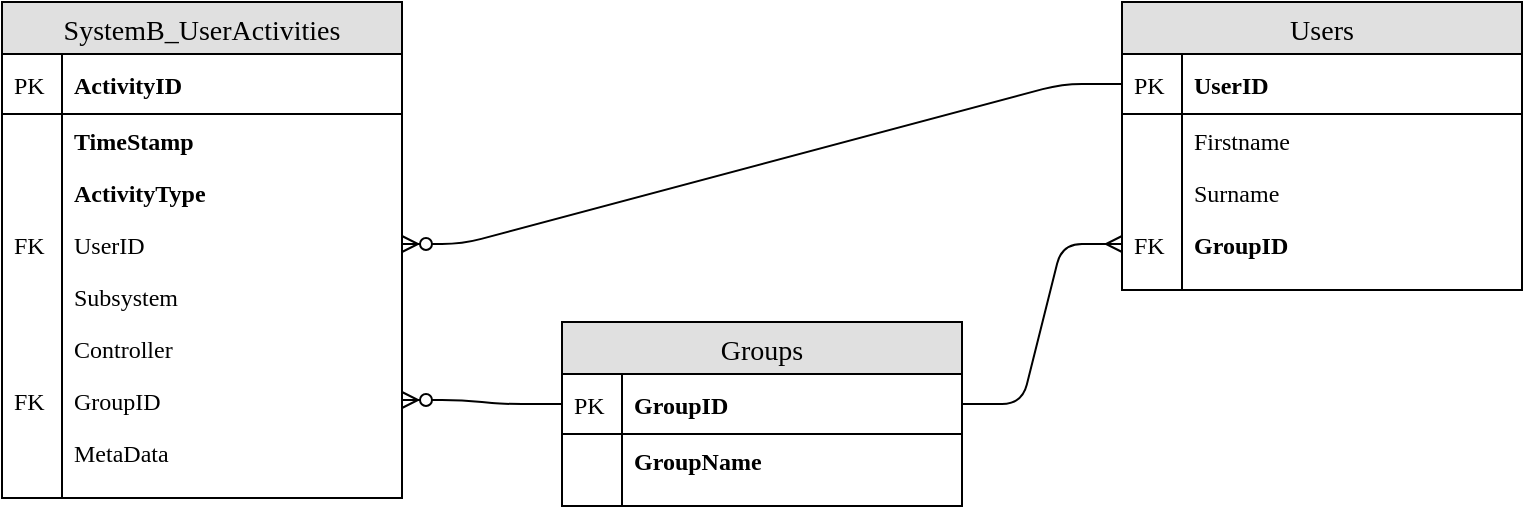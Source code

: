 <mxfile version="20.2.3" type="device"><diagram name="Page-1" id="e56a1550-8fbb-45ad-956c-1786394a9013"><mxGraphModel dx="1422" dy="865" grid="1" gridSize="10" guides="1" tooltips="1" connect="1" arrows="1" fold="1" page="1" pageScale="1" pageWidth="1100" pageHeight="850" background="#ffffff" math="0" shadow="0"><root><mxCell id="0"/><mxCell id="1" parent="0"/><mxCell id="RlZIQwKUt1zQtyLeiWay-13" value="Users" style="swimlane;fontStyle=0;childLayout=stackLayout;horizontal=1;startSize=26;fillColor=#e0e0e0;horizontalStack=0;resizeParent=1;resizeParentMax=0;resizeLast=0;collapsible=1;marginBottom=0;swimlaneFillColor=#ffffff;align=center;fontSize=14;fontFamily=Times New Roman;" parent="1" vertex="1"><mxGeometry x="680" y="120" width="200" height="144" as="geometry"/></mxCell><mxCell id="RlZIQwKUt1zQtyLeiWay-14" value="UserID" style="shape=partialRectangle;top=0;left=0;right=0;bottom=1;align=left;verticalAlign=middle;fillColor=none;spacingLeft=34;spacingRight=4;overflow=hidden;rotatable=0;points=[[0,0.5],[1,0.5]];portConstraint=eastwest;dropTarget=0;fontStyle=1;fontSize=12;fontFamily=Times New Roman;" parent="RlZIQwKUt1zQtyLeiWay-13" vertex="1"><mxGeometry y="26" width="200" height="30" as="geometry"/></mxCell><mxCell id="RlZIQwKUt1zQtyLeiWay-15" value="PK" style="shape=partialRectangle;top=0;left=0;bottom=0;fillColor=none;align=left;verticalAlign=middle;spacingLeft=4;spacingRight=4;overflow=hidden;rotatable=0;points=[];portConstraint=eastwest;part=1;fontSize=12;fontFamily=Times New Roman;" parent="RlZIQwKUt1zQtyLeiWay-14" vertex="1" connectable="0"><mxGeometry width="30" height="30" as="geometry"/></mxCell><mxCell id="RlZIQwKUt1zQtyLeiWay-16" value="Firstname" style="shape=partialRectangle;top=0;left=0;right=0;bottom=0;align=left;verticalAlign=top;fillColor=none;spacingLeft=34;spacingRight=4;overflow=hidden;rotatable=0;points=[[0,0.5],[1,0.5]];portConstraint=eastwest;dropTarget=0;fontSize=12;fontFamily=Times New Roman;" parent="RlZIQwKUt1zQtyLeiWay-13" vertex="1"><mxGeometry y="56" width="200" height="26" as="geometry"/></mxCell><mxCell id="RlZIQwKUt1zQtyLeiWay-17" value="" style="shape=partialRectangle;top=0;left=0;bottom=0;fillColor=none;align=left;verticalAlign=top;spacingLeft=4;spacingRight=4;overflow=hidden;rotatable=0;points=[];portConstraint=eastwest;part=1;fontSize=12;fontFamily=Times New Roman;" parent="RlZIQwKUt1zQtyLeiWay-16" vertex="1" connectable="0"><mxGeometry width="30" height="26" as="geometry"/></mxCell><mxCell id="RlZIQwKUt1zQtyLeiWay-18" value="Surname" style="shape=partialRectangle;top=0;left=0;right=0;bottom=0;align=left;verticalAlign=top;fillColor=none;spacingLeft=34;spacingRight=4;overflow=hidden;rotatable=0;points=[[0,0.5],[1,0.5]];portConstraint=eastwest;dropTarget=0;fontSize=12;fontFamily=Times New Roman;" parent="RlZIQwKUt1zQtyLeiWay-13" vertex="1"><mxGeometry y="82" width="200" height="26" as="geometry"/></mxCell><mxCell id="RlZIQwKUt1zQtyLeiWay-19" value="" style="shape=partialRectangle;top=0;left=0;bottom=0;fillColor=none;align=left;verticalAlign=top;spacingLeft=4;spacingRight=4;overflow=hidden;rotatable=0;points=[];portConstraint=eastwest;part=1;fontSize=12;fontFamily=Times New Roman;" parent="RlZIQwKUt1zQtyLeiWay-18" vertex="1" connectable="0"><mxGeometry width="30" height="26" as="geometry"/></mxCell><mxCell id="RlZIQwKUt1zQtyLeiWay-43" value="GroupID" style="shape=partialRectangle;top=0;left=0;right=0;bottom=0;align=left;verticalAlign=top;fillColor=none;spacingLeft=34;spacingRight=4;overflow=hidden;rotatable=0;points=[[0,0.5],[1,0.5]];portConstraint=eastwest;dropTarget=0;fontSize=12;fontStyle=1;fontFamily=Times New Roman;" parent="RlZIQwKUt1zQtyLeiWay-13" vertex="1"><mxGeometry y="108" width="200" height="26" as="geometry"/></mxCell><mxCell id="RlZIQwKUt1zQtyLeiWay-44" value="FK" style="shape=partialRectangle;top=0;left=0;bottom=0;fillColor=none;align=left;verticalAlign=top;spacingLeft=4;spacingRight=4;overflow=hidden;rotatable=0;points=[];portConstraint=eastwest;part=1;fontSize=12;fontFamily=Times New Roman;" parent="RlZIQwKUt1zQtyLeiWay-43" vertex="1" connectable="0"><mxGeometry width="30" height="26" as="geometry"/></mxCell><mxCell id="RlZIQwKUt1zQtyLeiWay-22" value="" style="shape=partialRectangle;top=0;left=0;right=0;bottom=0;align=left;verticalAlign=top;fillColor=none;spacingLeft=34;spacingRight=4;overflow=hidden;rotatable=0;points=[[0,0.5],[1,0.5]];portConstraint=eastwest;dropTarget=0;fontSize=12;fontFamily=Times New Roman;" parent="RlZIQwKUt1zQtyLeiWay-13" vertex="1"><mxGeometry y="134" width="200" height="10" as="geometry"/></mxCell><mxCell id="RlZIQwKUt1zQtyLeiWay-23" value="" style="shape=partialRectangle;top=0;left=0;bottom=0;fillColor=none;align=left;verticalAlign=top;spacingLeft=4;spacingRight=4;overflow=hidden;rotatable=0;points=[];portConstraint=eastwest;part=1;fontSize=12;fontFamily=Times New Roman;" parent="RlZIQwKUt1zQtyLeiWay-22" vertex="1" connectable="0"><mxGeometry width="30" height="10" as="geometry"/></mxCell><mxCell id="poyOoaXRaCSddquo0G_2-1" value="SystemB_UserActivities" style="swimlane;fontStyle=0;childLayout=stackLayout;horizontal=1;startSize=26;fillColor=#e0e0e0;horizontalStack=0;resizeParent=1;resizeParentMax=0;resizeLast=0;collapsible=1;marginBottom=0;swimlaneFillColor=#ffffff;align=center;fontSize=14;fontFamily=Times New Roman;" parent="1" vertex="1"><mxGeometry x="120" y="120" width="200" height="248" as="geometry"/></mxCell><mxCell id="poyOoaXRaCSddquo0G_2-2" value="ActivityID" style="shape=partialRectangle;top=0;left=0;right=0;bottom=1;align=left;verticalAlign=middle;fillColor=none;spacingLeft=34;spacingRight=4;overflow=hidden;rotatable=0;points=[[0,0.5],[1,0.5]];portConstraint=eastwest;dropTarget=0;fontStyle=1;fontSize=12;fontFamily=Times New Roman;" parent="poyOoaXRaCSddquo0G_2-1" vertex="1"><mxGeometry y="26" width="200" height="30" as="geometry"/></mxCell><mxCell id="poyOoaXRaCSddquo0G_2-3" value="PK" style="shape=partialRectangle;top=0;left=0;bottom=0;fillColor=none;align=left;verticalAlign=middle;spacingLeft=4;spacingRight=4;overflow=hidden;rotatable=0;points=[];portConstraint=eastwest;part=1;fontSize=12;fontFamily=Times New Roman;" parent="poyOoaXRaCSddquo0G_2-2" vertex="1" connectable="0"><mxGeometry width="30" height="30" as="geometry"/></mxCell><mxCell id="poyOoaXRaCSddquo0G_2-4" value="TimeStamp" style="shape=partialRectangle;top=0;left=0;right=0;bottom=0;align=left;verticalAlign=top;fillColor=none;spacingLeft=34;spacingRight=4;overflow=hidden;rotatable=0;points=[[0,0.5],[1,0.5]];portConstraint=eastwest;dropTarget=0;fontSize=12;fontStyle=1;fontFamily=Times New Roman;" parent="poyOoaXRaCSddquo0G_2-1" vertex="1"><mxGeometry y="56" width="200" height="26" as="geometry"/></mxCell><mxCell id="poyOoaXRaCSddquo0G_2-5" value="" style="shape=partialRectangle;top=0;left=0;bottom=0;fillColor=none;align=left;verticalAlign=top;spacingLeft=4;spacingRight=4;overflow=hidden;rotatable=0;points=[];portConstraint=eastwest;part=1;fontSize=12;fontFamily=Times New Roman;" parent="poyOoaXRaCSddquo0G_2-4" vertex="1" connectable="0"><mxGeometry width="30" height="26" as="geometry"/></mxCell><mxCell id="poyOoaXRaCSddquo0G_2-16" value="ActivityType" style="shape=partialRectangle;top=0;left=0;right=0;bottom=0;align=left;verticalAlign=top;fillColor=none;spacingLeft=34;spacingRight=4;overflow=hidden;rotatable=0;points=[[0,0.5],[1,0.5]];portConstraint=eastwest;dropTarget=0;fontSize=12;fontFamily=Times New Roman;fontStyle=1" parent="poyOoaXRaCSddquo0G_2-1" vertex="1"><mxGeometry y="82" width="200" height="26" as="geometry"/></mxCell><mxCell id="poyOoaXRaCSddquo0G_2-17" value="" style="shape=partialRectangle;top=0;left=0;bottom=0;fillColor=none;align=left;verticalAlign=top;spacingLeft=4;spacingRight=4;overflow=hidden;rotatable=0;points=[];portConstraint=eastwest;part=1;fontSize=12;fontFamily=Times New Roman;" parent="poyOoaXRaCSddquo0G_2-16" vertex="1" connectable="0"><mxGeometry width="30" height="26" as="geometry"/></mxCell><mxCell id="poyOoaXRaCSddquo0G_2-8" value="UserID" style="shape=partialRectangle;top=0;left=0;right=0;bottom=0;align=left;verticalAlign=top;fillColor=none;spacingLeft=34;spacingRight=4;overflow=hidden;rotatable=0;points=[[0,0.5],[1,0.5]];portConstraint=eastwest;dropTarget=0;fontSize=12;fontFamily=Times New Roman;" parent="poyOoaXRaCSddquo0G_2-1" vertex="1"><mxGeometry y="108" width="200" height="26" as="geometry"/></mxCell><mxCell id="poyOoaXRaCSddquo0G_2-9" value="FK" style="shape=partialRectangle;top=0;left=0;bottom=0;fillColor=none;align=left;verticalAlign=top;spacingLeft=4;spacingRight=4;overflow=hidden;rotatable=0;points=[];portConstraint=eastwest;part=1;fontSize=12;fontFamily=Times New Roman;" parent="poyOoaXRaCSddquo0G_2-8" vertex="1" connectable="0"><mxGeometry width="30" height="26" as="geometry"/></mxCell><mxCell id="poyOoaXRaCSddquo0G_2-6" value="Subsystem" style="shape=partialRectangle;top=0;left=0;right=0;bottom=0;align=left;verticalAlign=top;fillColor=none;spacingLeft=34;spacingRight=4;overflow=hidden;rotatable=0;points=[[0,0.5],[1,0.5]];portConstraint=eastwest;dropTarget=0;fontSize=12;fontFamily=Times New Roman;" parent="poyOoaXRaCSddquo0G_2-1" vertex="1"><mxGeometry y="134" width="200" height="26" as="geometry"/></mxCell><mxCell id="poyOoaXRaCSddquo0G_2-7" value="" style="shape=partialRectangle;top=0;left=0;bottom=0;fillColor=none;align=left;verticalAlign=top;spacingLeft=4;spacingRight=4;overflow=hidden;rotatable=0;points=[];portConstraint=eastwest;part=1;fontSize=12;fontFamily=Times New Roman;" parent="poyOoaXRaCSddquo0G_2-6" vertex="1" connectable="0"><mxGeometry width="30" height="26" as="geometry"/></mxCell><mxCell id="poyOoaXRaCSddquo0G_2-14" value="Controller" style="shape=partialRectangle;top=0;left=0;right=0;bottom=0;align=left;verticalAlign=top;fillColor=none;spacingLeft=34;spacingRight=4;overflow=hidden;rotatable=0;points=[[0,0.5],[1,0.5]];portConstraint=eastwest;dropTarget=0;fontSize=12;fontFamily=Times New Roman;" parent="poyOoaXRaCSddquo0G_2-1" vertex="1"><mxGeometry y="160" width="200" height="26" as="geometry"/></mxCell><mxCell id="poyOoaXRaCSddquo0G_2-15" value="" style="shape=partialRectangle;top=0;left=0;bottom=0;fillColor=none;align=left;verticalAlign=top;spacingLeft=4;spacingRight=4;overflow=hidden;rotatable=0;points=[];portConstraint=eastwest;part=1;fontSize=12;fontFamily=Times New Roman;" parent="poyOoaXRaCSddquo0G_2-14" vertex="1" connectable="0"><mxGeometry width="30" height="26" as="geometry"/></mxCell><mxCell id="poyOoaXRaCSddquo0G_2-12" value="GroupID" style="shape=partialRectangle;top=0;left=0;right=0;bottom=0;align=left;verticalAlign=top;fillColor=none;spacingLeft=34;spacingRight=4;overflow=hidden;rotatable=0;points=[[0,0.5],[1,0.5]];portConstraint=eastwest;dropTarget=0;fontSize=12;fontFamily=Times New Roman;" parent="poyOoaXRaCSddquo0G_2-1" vertex="1"><mxGeometry y="186" width="200" height="26" as="geometry"/></mxCell><mxCell id="poyOoaXRaCSddquo0G_2-13" value="FK" style="shape=partialRectangle;top=0;left=0;bottom=0;fillColor=none;align=left;verticalAlign=top;spacingLeft=4;spacingRight=4;overflow=hidden;rotatable=0;points=[];portConstraint=eastwest;part=1;fontSize=12;fontFamily=Times New Roman;" parent="poyOoaXRaCSddquo0G_2-12" vertex="1" connectable="0"><mxGeometry width="30" height="26" as="geometry"/></mxCell><mxCell id="poyOoaXRaCSddquo0G_2-18" value="MetaData" style="shape=partialRectangle;top=0;left=0;right=0;bottom=0;align=left;verticalAlign=top;fillColor=none;spacingLeft=34;spacingRight=4;overflow=hidden;rotatable=0;points=[[0,0.5],[1,0.5]];portConstraint=eastwest;dropTarget=0;fontSize=12;fontFamily=Times New Roman;" parent="poyOoaXRaCSddquo0G_2-1" vertex="1"><mxGeometry y="212" width="200" height="26" as="geometry"/></mxCell><mxCell id="poyOoaXRaCSddquo0G_2-19" value="" style="shape=partialRectangle;top=0;left=0;bottom=0;fillColor=none;align=left;verticalAlign=top;spacingLeft=4;spacingRight=4;overflow=hidden;rotatable=0;points=[];portConstraint=eastwest;part=1;fontSize=12;fontFamily=Times New Roman;" parent="poyOoaXRaCSddquo0G_2-18" vertex="1" connectable="0"><mxGeometry width="30" height="26" as="geometry"/></mxCell><mxCell id="poyOoaXRaCSddquo0G_2-10" value="" style="shape=partialRectangle;top=0;left=0;right=0;bottom=0;align=left;verticalAlign=top;fillColor=none;spacingLeft=34;spacingRight=4;overflow=hidden;rotatable=0;points=[[0,0.5],[1,0.5]];portConstraint=eastwest;dropTarget=0;fontSize=12;fontFamily=Times New Roman;" parent="poyOoaXRaCSddquo0G_2-1" vertex="1"><mxGeometry y="238" width="200" height="10" as="geometry"/></mxCell><mxCell id="poyOoaXRaCSddquo0G_2-11" value="" style="shape=partialRectangle;top=0;left=0;bottom=0;fillColor=none;align=left;verticalAlign=top;spacingLeft=4;spacingRight=4;overflow=hidden;rotatable=0;points=[];portConstraint=eastwest;part=1;fontSize=12;fontFamily=Times New Roman;" parent="poyOoaXRaCSddquo0G_2-10" vertex="1" connectable="0"><mxGeometry width="30" height="10" as="geometry"/></mxCell><mxCell id="kY475Av25XcismHh7Ka3-1" value="Groups" style="swimlane;fontStyle=0;childLayout=stackLayout;horizontal=1;startSize=26;fillColor=#e0e0e0;horizontalStack=0;resizeParent=1;resizeParentMax=0;resizeLast=0;collapsible=1;marginBottom=0;swimlaneFillColor=#ffffff;align=center;fontSize=14;fontFamily=Times New Roman;" parent="1" vertex="1"><mxGeometry x="400" y="280" width="200" height="92" as="geometry"/></mxCell><mxCell id="kY475Av25XcismHh7Ka3-2" value="GroupID" style="shape=partialRectangle;top=0;left=0;right=0;bottom=1;align=left;verticalAlign=middle;fillColor=none;spacingLeft=34;spacingRight=4;overflow=hidden;rotatable=0;points=[[0,0.5],[1,0.5]];portConstraint=eastwest;dropTarget=0;fontStyle=1;fontSize=12;fontFamily=Times New Roman;" parent="kY475Av25XcismHh7Ka3-1" vertex="1"><mxGeometry y="26" width="200" height="30" as="geometry"/></mxCell><mxCell id="kY475Av25XcismHh7Ka3-3" value="PK" style="shape=partialRectangle;top=0;left=0;bottom=0;fillColor=none;align=left;verticalAlign=middle;spacingLeft=4;spacingRight=4;overflow=hidden;rotatable=0;points=[];portConstraint=eastwest;part=1;fontSize=12;fontFamily=Times New Roman;" parent="kY475Av25XcismHh7Ka3-2" vertex="1" connectable="0"><mxGeometry width="30" height="30" as="geometry"/></mxCell><mxCell id="kY475Av25XcismHh7Ka3-4" value="GroupName" style="shape=partialRectangle;top=0;left=0;right=0;bottom=0;align=left;verticalAlign=top;fillColor=none;spacingLeft=34;spacingRight=4;overflow=hidden;rotatable=0;points=[[0,0.5],[1,0.5]];portConstraint=eastwest;dropTarget=0;fontSize=12;fontStyle=1;fontFamily=Times New Roman;" parent="kY475Av25XcismHh7Ka3-1" vertex="1"><mxGeometry y="56" width="200" height="26" as="geometry"/></mxCell><mxCell id="kY475Av25XcismHh7Ka3-5" value="" style="shape=partialRectangle;top=0;left=0;bottom=0;fillColor=none;align=left;verticalAlign=top;spacingLeft=4;spacingRight=4;overflow=hidden;rotatable=0;points=[];portConstraint=eastwest;part=1;fontSize=12;fontFamily=Times New Roman;" parent="kY475Av25XcismHh7Ka3-4" vertex="1" connectable="0"><mxGeometry width="30" height="26" as="geometry"/></mxCell><mxCell id="kY475Av25XcismHh7Ka3-10" value="" style="shape=partialRectangle;top=0;left=0;right=0;bottom=0;align=left;verticalAlign=top;fillColor=none;spacingLeft=34;spacingRight=4;overflow=hidden;rotatable=0;points=[[0,0.5],[1,0.5]];portConstraint=eastwest;dropTarget=0;fontSize=12;fontFamily=Times New Roman;" parent="kY475Av25XcismHh7Ka3-1" vertex="1"><mxGeometry y="82" width="200" height="10" as="geometry"/></mxCell><mxCell id="kY475Av25XcismHh7Ka3-11" value="" style="shape=partialRectangle;top=0;left=0;bottom=0;fillColor=none;align=left;verticalAlign=top;spacingLeft=4;spacingRight=4;overflow=hidden;rotatable=0;points=[];portConstraint=eastwest;part=1;fontSize=12;fontFamily=Times New Roman;" parent="kY475Av25XcismHh7Ka3-10" vertex="1" connectable="0"><mxGeometry width="30" height="10" as="geometry"/></mxCell><mxCell id="kY475Av25XcismHh7Ka3-13" value="" style="edgeStyle=entityRelationEdgeStyle;fontSize=12;html=1;endArrow=ERmany;startArrow=none;startFill=0;endFill=0;entryX=0;entryY=0.5;entryDx=0;entryDy=0;exitX=1;exitY=0.5;exitDx=0;exitDy=0;fontFamily=Times New Roman;" parent="1" source="kY475Av25XcismHh7Ka3-2" target="RlZIQwKUt1zQtyLeiWay-43" edge="1"><mxGeometry width="100" height="100" relative="1" as="geometry"><mxPoint x="330" y="329" as="sourcePoint"/><mxPoint x="410" y="331" as="targetPoint"/></mxGeometry></mxCell><mxCell id="kY475Av25XcismHh7Ka3-14" value="" style="edgeStyle=entityRelationEdgeStyle;fontSize=12;html=1;endArrow=none;startArrow=ERzeroToMany;entryX=0;entryY=0.5;entryDx=0;entryDy=0;exitX=1;exitY=0.5;exitDx=0;exitDy=0;endFill=0;fontFamily=Times New Roman;" parent="1" source="poyOoaXRaCSddquo0G_2-12" target="kY475Av25XcismHh7Ka3-2" edge="1"><mxGeometry width="100" height="100" relative="1" as="geometry"><mxPoint x="250" y="480" as="sourcePoint"/><mxPoint x="350" y="380" as="targetPoint"/></mxGeometry></mxCell><mxCell id="kY475Av25XcismHh7Ka3-15" value="" style="edgeStyle=entityRelationEdgeStyle;fontSize=12;html=1;endArrow=none;startArrow=ERzeroToMany;entryX=0;entryY=0.5;entryDx=0;entryDy=0;exitX=1;exitY=0.5;exitDx=0;exitDy=0;endFill=0;fontFamily=Times New Roman;" parent="1" source="poyOoaXRaCSddquo0G_2-8" target="RlZIQwKUt1zQtyLeiWay-14" edge="1"><mxGeometry width="100" height="100" relative="1" as="geometry"><mxPoint x="330" y="329" as="sourcePoint"/><mxPoint x="410" y="331" as="targetPoint"/></mxGeometry></mxCell></root></mxGraphModel></diagram></mxfile>